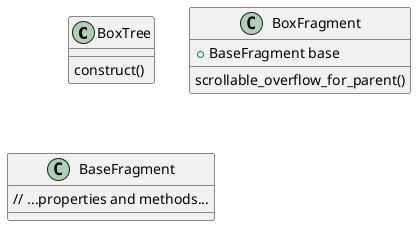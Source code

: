 @startuml class_diagram
skinparam linetype ortho

class BoxTree {
    construct()
}

class BoxFragment {
    +BaseFragment base
    scrollable_overflow_for_parent()
}

class BaseFragment {
    // ...properties and methods...
}

@enduml